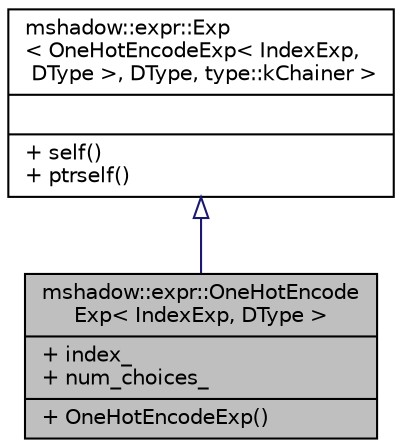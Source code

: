 digraph "mshadow::expr::OneHotEncodeExp&lt; IndexExp, DType &gt;"
{
 // LATEX_PDF_SIZE
  edge [fontname="Helvetica",fontsize="10",labelfontname="Helvetica",labelfontsize="10"];
  node [fontname="Helvetica",fontsize="10",shape=record];
  Node1 [label="{mshadow::expr::OneHotEncode\lExp\< IndexExp, DType \>\n|+ index_\l+ num_choices_\l|+ OneHotEncodeExp()\l}",height=0.2,width=0.4,color="black", fillcolor="grey75", style="filled", fontcolor="black",tooltip="Create a one-hot indicator array."];
  Node2 -> Node1 [dir="back",color="midnightblue",fontsize="10",style="solid",arrowtail="onormal",fontname="Helvetica"];
  Node2 [label="{mshadow::expr::Exp\l\< OneHotEncodeExp\< IndexExp,\l DType \>, DType, type::kChainer \>\n||+ self()\l+ ptrself()\l}",height=0.2,width=0.4,color="black", fillcolor="white", style="filled",URL="$structmshadow_1_1expr_1_1Exp.html",tooltip=" "];
}
